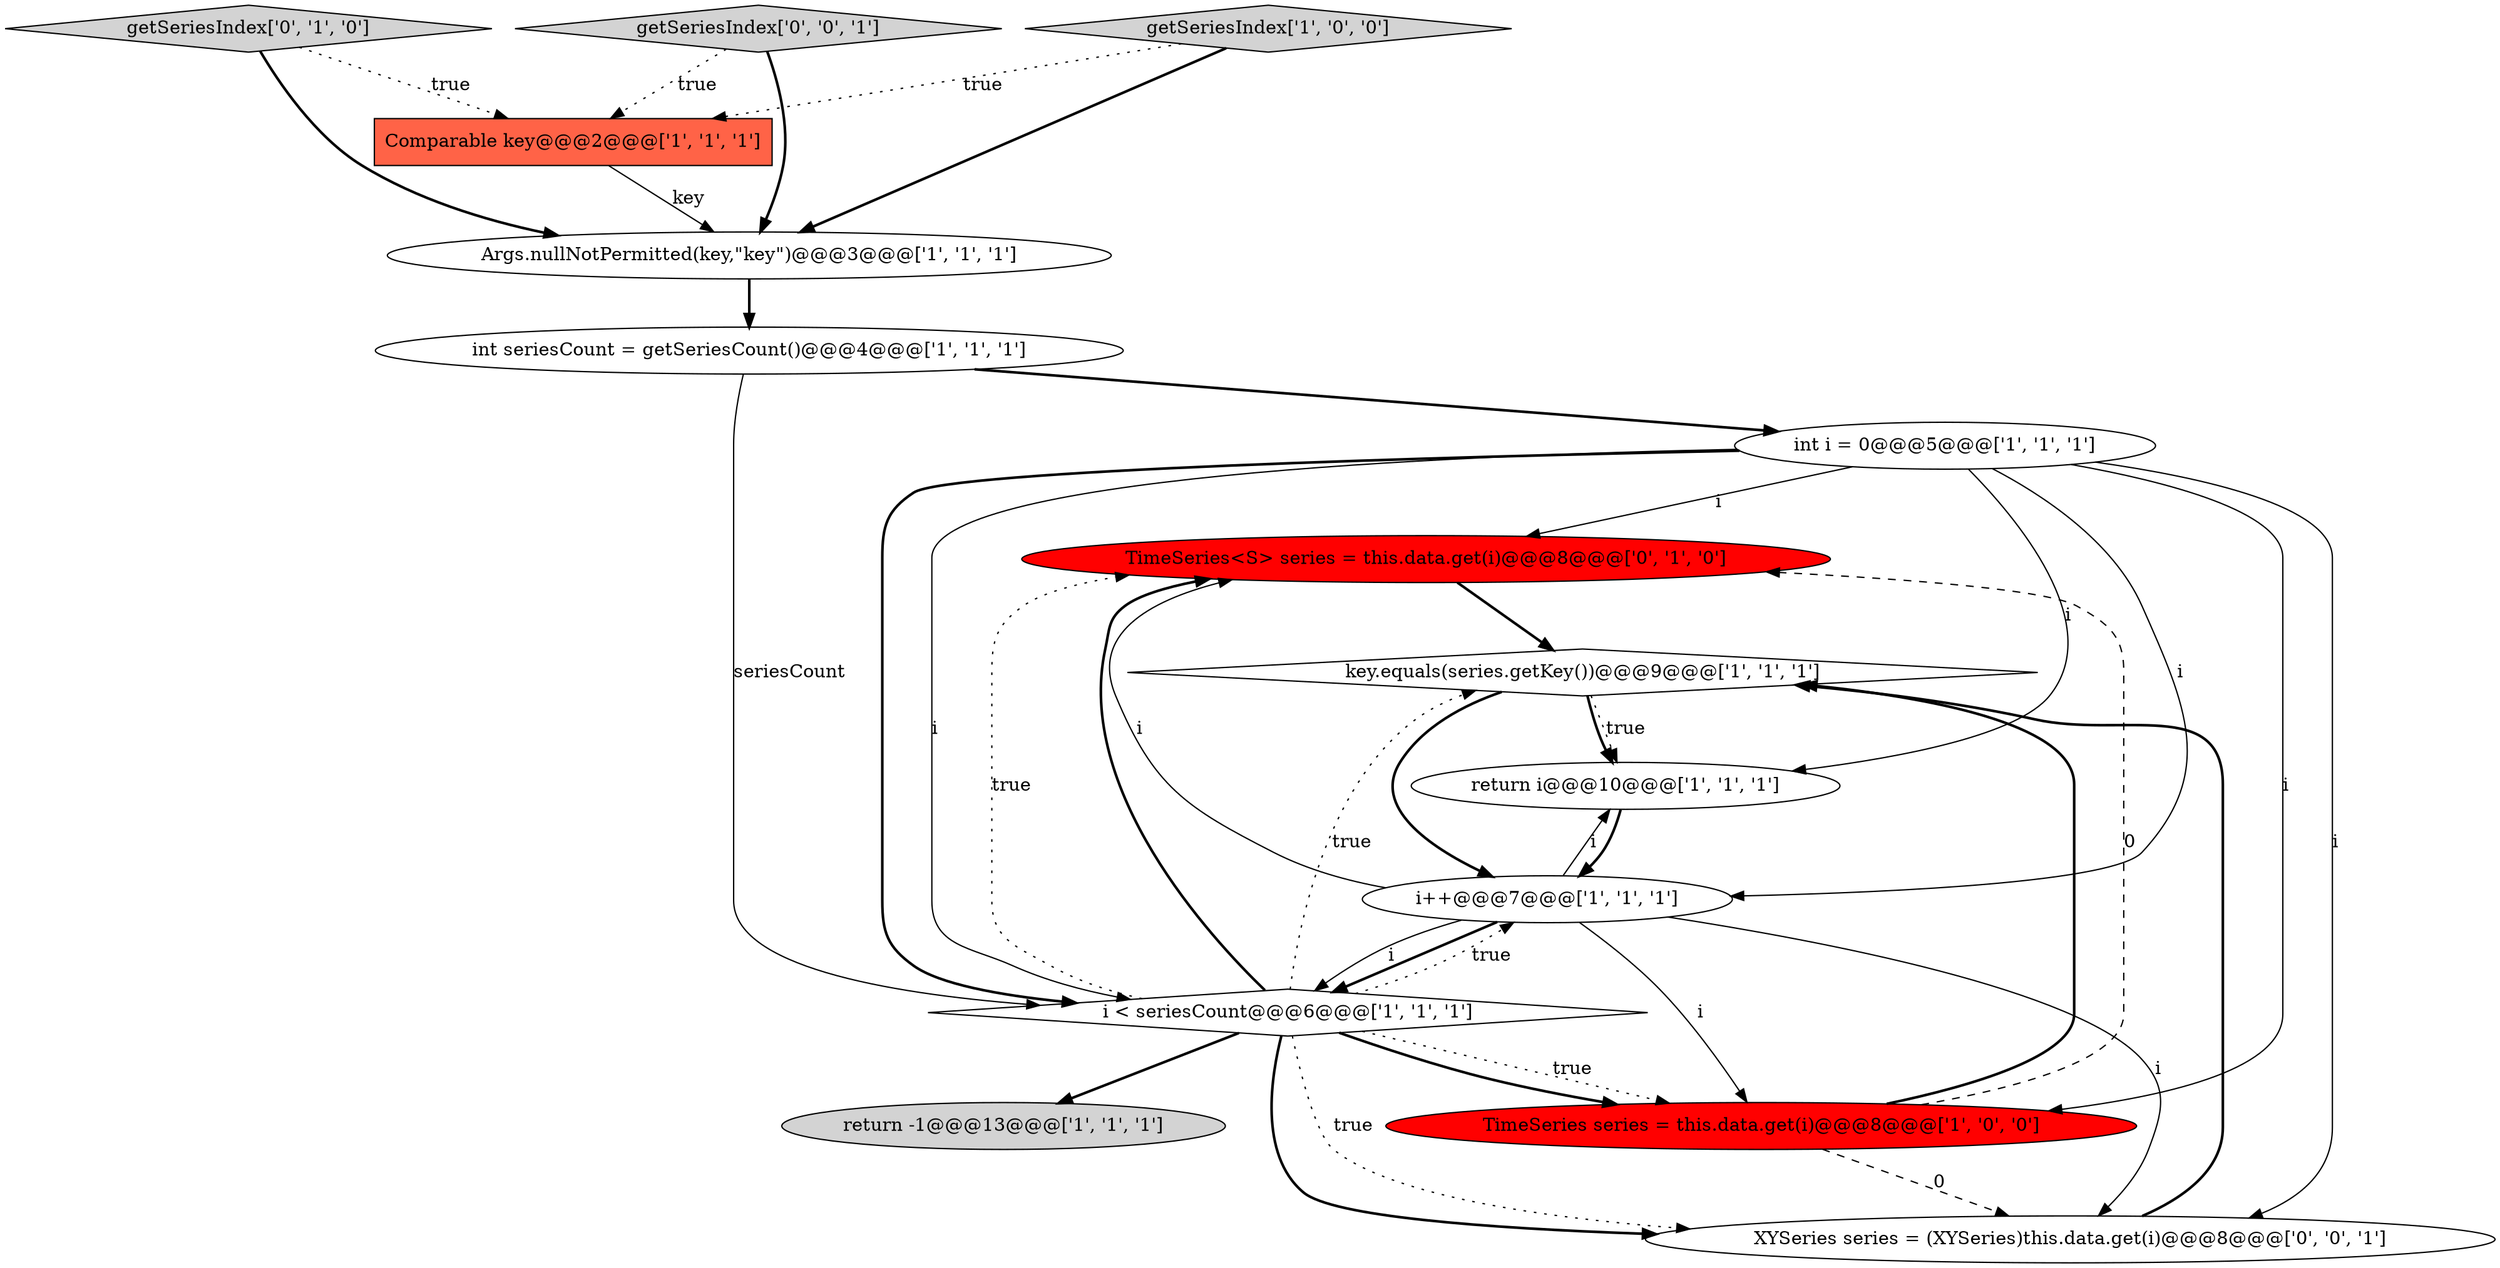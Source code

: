 digraph {
11 [style = filled, label = "TimeSeries<S> series = this.data.get(i)@@@8@@@['0', '1', '0']", fillcolor = red, shape = ellipse image = "AAA1AAABBB2BBB"];
13 [style = filled, label = "XYSeries series = (XYSeries)this.data.get(i)@@@8@@@['0', '0', '1']", fillcolor = white, shape = ellipse image = "AAA0AAABBB3BBB"];
4 [style = filled, label = "return i@@@10@@@['1', '1', '1']", fillcolor = white, shape = ellipse image = "AAA0AAABBB1BBB"];
12 [style = filled, label = "getSeriesIndex['0', '1', '0']", fillcolor = lightgray, shape = diamond image = "AAA0AAABBB2BBB"];
14 [style = filled, label = "getSeriesIndex['0', '0', '1']", fillcolor = lightgray, shape = diamond image = "AAA0AAABBB3BBB"];
6 [style = filled, label = "Args.nullNotPermitted(key,\"key\")@@@3@@@['1', '1', '1']", fillcolor = white, shape = ellipse image = "AAA0AAABBB1BBB"];
0 [style = filled, label = "int seriesCount = getSeriesCount()@@@4@@@['1', '1', '1']", fillcolor = white, shape = ellipse image = "AAA0AAABBB1BBB"];
1 [style = filled, label = "Comparable key@@@2@@@['1', '1', '1']", fillcolor = tomato, shape = box image = "AAA0AAABBB1BBB"];
7 [style = filled, label = "i++@@@7@@@['1', '1', '1']", fillcolor = white, shape = ellipse image = "AAA0AAABBB1BBB"];
8 [style = filled, label = "return -1@@@13@@@['1', '1', '1']", fillcolor = lightgray, shape = ellipse image = "AAA0AAABBB1BBB"];
5 [style = filled, label = "getSeriesIndex['1', '0', '0']", fillcolor = lightgray, shape = diamond image = "AAA0AAABBB1BBB"];
10 [style = filled, label = "key.equals(series.getKey())@@@9@@@['1', '1', '1']", fillcolor = white, shape = diamond image = "AAA0AAABBB1BBB"];
9 [style = filled, label = "int i = 0@@@5@@@['1', '1', '1']", fillcolor = white, shape = ellipse image = "AAA0AAABBB1BBB"];
2 [style = filled, label = "i < seriesCount@@@6@@@['1', '1', '1']", fillcolor = white, shape = diamond image = "AAA0AAABBB1BBB"];
3 [style = filled, label = "TimeSeries series = this.data.get(i)@@@8@@@['1', '0', '0']", fillcolor = red, shape = ellipse image = "AAA1AAABBB1BBB"];
2->3 [style = dotted, label="true"];
13->10 [style = bold, label=""];
0->9 [style = bold, label=""];
7->3 [style = solid, label="i"];
7->2 [style = solid, label="i"];
9->2 [style = bold, label=""];
2->3 [style = bold, label=""];
5->1 [style = dotted, label="true"];
9->2 [style = solid, label="i"];
12->1 [style = dotted, label="true"];
6->0 [style = bold, label=""];
3->13 [style = dashed, label="0"];
12->6 [style = bold, label=""];
10->7 [style = bold, label=""];
7->4 [style = solid, label="i"];
0->2 [style = solid, label="seriesCount"];
4->7 [style = bold, label=""];
7->13 [style = solid, label="i"];
2->13 [style = bold, label=""];
9->11 [style = solid, label="i"];
2->11 [style = dotted, label="true"];
3->10 [style = bold, label=""];
9->13 [style = solid, label="i"];
5->6 [style = bold, label=""];
11->10 [style = bold, label=""];
7->2 [style = bold, label=""];
2->7 [style = dotted, label="true"];
10->4 [style = bold, label=""];
9->3 [style = solid, label="i"];
14->1 [style = dotted, label="true"];
9->7 [style = solid, label="i"];
10->4 [style = dotted, label="true"];
3->11 [style = dashed, label="0"];
1->6 [style = solid, label="key"];
9->4 [style = solid, label="i"];
2->11 [style = bold, label=""];
14->6 [style = bold, label=""];
2->13 [style = dotted, label="true"];
7->11 [style = solid, label="i"];
2->8 [style = bold, label=""];
2->10 [style = dotted, label="true"];
}
